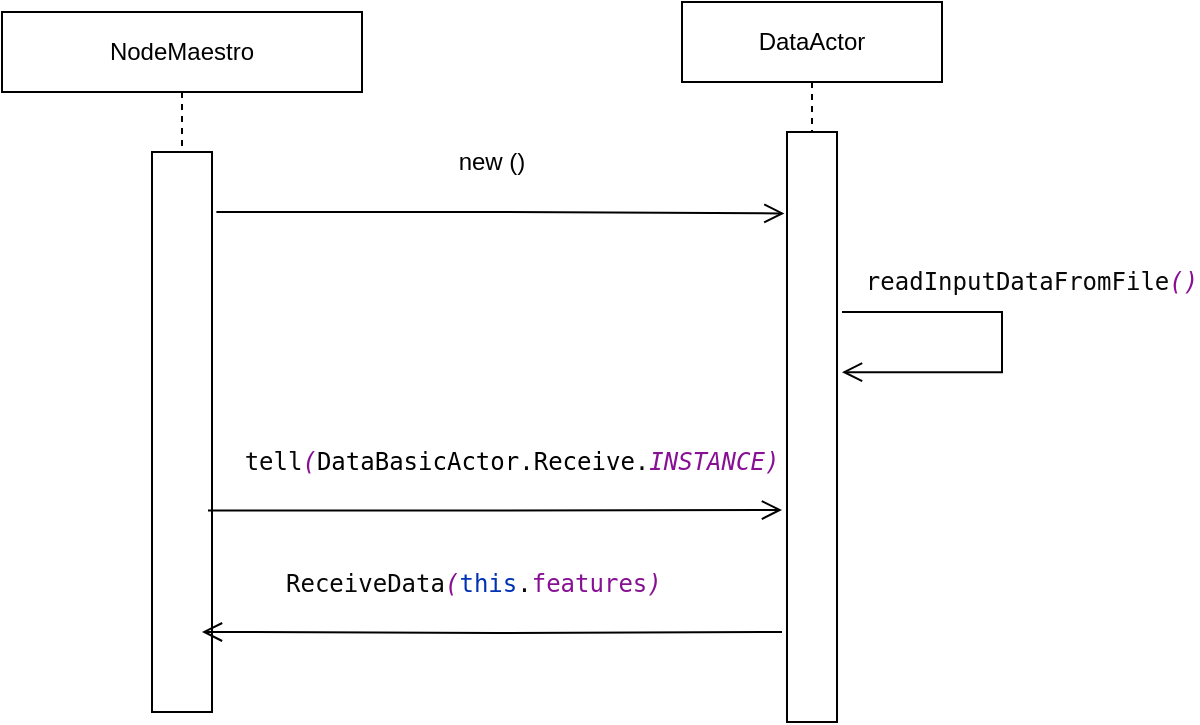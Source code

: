 <mxfile version="15.8.3" type="github" pages="2">
  <diagram id="EorXiluEMZ3hzcTYk0SU" name="Page-1">
    <mxGraphModel dx="1038" dy="537" grid="1" gridSize="10" guides="1" tooltips="1" connect="1" arrows="1" fold="1" page="1" pageScale="1" pageWidth="850" pageHeight="1100" math="0" shadow="0">
      <root>
        <mxCell id="0" />
        <mxCell id="1" parent="0" />
        <mxCell id="1WqTf5ITQsHH9g8UzVGI-1" value="NodeMaestro" style="shape=umlLifeline;perimeter=lifelinePerimeter;whiteSpace=wrap;html=1;container=1;collapsible=0;recursiveResize=0;outlineConnect=0;" parent="1" vertex="1">
          <mxGeometry x="110" y="100" width="180" height="350" as="geometry" />
        </mxCell>
        <mxCell id="1WqTf5ITQsHH9g8UzVGI-3" value="" style="rounded=0;whiteSpace=wrap;html=1;" parent="1WqTf5ITQsHH9g8UzVGI-1" vertex="1">
          <mxGeometry x="75" y="70" width="30" height="280" as="geometry" />
        </mxCell>
        <mxCell id="1WqTf5ITQsHH9g8UzVGI-5" value="new ()" style="text;html=1;strokeColor=none;fillColor=none;align=center;verticalAlign=middle;whiteSpace=wrap;rounded=0;" parent="1" vertex="1">
          <mxGeometry x="280" y="160" width="150" height="30" as="geometry" />
        </mxCell>
        <mxCell id="1WqTf5ITQsHH9g8UzVGI-12" value="&lt;pre style=&quot;background-color: #ffffff ; color: #080808 ; font-family: &amp;#34;jetbrains mono&amp;#34; , monospace ; font-size: 9 8pt&quot;&gt;readInputDataFromFile&lt;span style=&quot;color: #871094 ; font-style: italic&quot;&gt;()&lt;/span&gt;&lt;/pre&gt;" style="text;html=1;strokeColor=none;fillColor=none;align=center;verticalAlign=middle;whiteSpace=wrap;rounded=0;" parent="1" vertex="1">
          <mxGeometry x="580" y="220" width="90" height="30" as="geometry" />
        </mxCell>
        <mxCell id="1WqTf5ITQsHH9g8UzVGI-2" value="DataActor" style="shape=umlLifeline;perimeter=lifelinePerimeter;whiteSpace=wrap;html=1;container=1;collapsible=0;recursiveResize=0;outlineConnect=0;" parent="1" vertex="1">
          <mxGeometry x="450" y="95" width="130" height="360" as="geometry" />
        </mxCell>
        <mxCell id="1WqTf5ITQsHH9g8UzVGI-6" value="" style="rounded=0;whiteSpace=wrap;html=1;" parent="1WqTf5ITQsHH9g8UzVGI-2" vertex="1">
          <mxGeometry x="52.5" y="65" width="25" height="295" as="geometry" />
        </mxCell>
        <mxCell id="h6KFuVct0Uvnr5w44c7J-2" value="" style="edgeStyle=orthogonalEdgeStyle;html=1;verticalAlign=bottom;endArrow=open;endSize=8;strokeColor=#000000;rounded=0;exitX=1.1;exitY=0.305;exitDx=0;exitDy=0;exitPerimeter=0;entryX=1.1;entryY=0.407;entryDx=0;entryDy=0;entryPerimeter=0;" edge="1" parent="1WqTf5ITQsHH9g8UzVGI-2" source="1WqTf5ITQsHH9g8UzVGI-6" target="1WqTf5ITQsHH9g8UzVGI-6">
          <mxGeometry relative="1" as="geometry">
            <mxPoint x="130" y="185" as="targetPoint" />
            <mxPoint x="130" y="155" as="sourcePoint" />
            <Array as="points">
              <mxPoint x="160" y="155" />
              <mxPoint x="160" y="185" />
            </Array>
          </mxGeometry>
        </mxCell>
        <mxCell id="1WqTf5ITQsHH9g8UzVGI-8" value="&lt;pre style=&quot;background-color: #ffffff ; color: #080808 ; font-family: &amp;#34;jetbrains mono&amp;#34; , monospace ; font-size: 9 8pt&quot;&gt;tell&lt;span style=&quot;color: #871094 ; font-style: italic&quot;&gt;(&lt;/span&gt;&lt;span style=&quot;color: #000000&quot;&gt;DataBasicActor&lt;/span&gt;.&lt;span style=&quot;color: #000000&quot;&gt;Receive&lt;/span&gt;.&lt;span style=&quot;color: #871094 ; font-style: italic&quot;&gt;INSTANCE)&lt;/span&gt;&lt;/pre&gt;" style="text;html=1;strokeColor=none;fillColor=none;align=center;verticalAlign=middle;whiteSpace=wrap;rounded=0;" parent="1" vertex="1">
          <mxGeometry x="290" y="310" width="150" height="30" as="geometry" />
        </mxCell>
        <mxCell id="1WqTf5ITQsHH9g8UzVGI-19" value="&lt;pre style=&quot;background-color: #ffffff ; color: #080808 ; font-family: &amp;quot;jetbrains mono&amp;quot; , monospace ; font-size: 9 8pt&quot;&gt;ReceiveData&lt;span style=&quot;color: #871094 ; font-style: italic&quot;&gt;(&lt;/span&gt;&lt;span style=&quot;color: #0033b3&quot;&gt;this&lt;/span&gt;.&lt;span style=&quot;color: #871094&quot;&gt;features&lt;/span&gt;&lt;span style=&quot;color: #871094 ; font-style: italic&quot;&gt;)&lt;/span&gt;&lt;/pre&gt;" style="text;whiteSpace=wrap;html=1;" parent="1" vertex="1">
          <mxGeometry x="250" y="360" width="210" height="50" as="geometry" />
        </mxCell>
        <mxCell id="h6KFuVct0Uvnr5w44c7J-3" value="" style="edgeStyle=orthogonalEdgeStyle;html=1;verticalAlign=bottom;endArrow=open;endSize=8;strokeColor=#000000;rounded=0;exitX=1.073;exitY=0.107;exitDx=0;exitDy=0;exitPerimeter=0;entryX=-0.052;entryY=0.138;entryDx=0;entryDy=0;entryPerimeter=0;" edge="1" parent="1" source="1WqTf5ITQsHH9g8UzVGI-3" target="1WqTf5ITQsHH9g8UzVGI-6">
          <mxGeometry relative="1" as="geometry">
            <mxPoint x="400" y="200" as="targetPoint" />
            <mxPoint x="260" y="220" as="sourcePoint" />
            <Array as="points" />
          </mxGeometry>
        </mxCell>
        <mxCell id="h6KFuVct0Uvnr5w44c7J-4" value="" style="edgeStyle=orthogonalEdgeStyle;html=1;verticalAlign=bottom;endArrow=open;endSize=8;strokeColor=#000000;rounded=0;exitX=1.073;exitY=0.107;exitDx=0;exitDy=0;exitPerimeter=0;" edge="1" parent="1">
          <mxGeometry relative="1" as="geometry">
            <mxPoint x="500" y="349" as="targetPoint" />
            <mxPoint x="213.0" y="349.26" as="sourcePoint" />
            <Array as="points">
              <mxPoint x="360" y="349" />
            </Array>
          </mxGeometry>
        </mxCell>
        <mxCell id="h6KFuVct0Uvnr5w44c7J-5" value="" style="edgeStyle=orthogonalEdgeStyle;html=1;verticalAlign=bottom;endArrow=open;endSize=8;strokeColor=#000000;rounded=0;entryX=0.833;entryY=0.857;entryDx=0;entryDy=0;entryPerimeter=0;" edge="1" parent="1" target="1WqTf5ITQsHH9g8UzVGI-3">
          <mxGeometry relative="1" as="geometry">
            <mxPoint x="508.5" y="410" as="targetPoint" />
            <mxPoint x="500" y="410" as="sourcePoint" />
            <Array as="points" />
          </mxGeometry>
        </mxCell>
      </root>
    </mxGraphModel>
  </diagram>
  <diagram id="5UNDVopie1n6Jd9Wf1_p" name="Page-2">
    <mxGraphModel dx="1038" dy="564" grid="1" gridSize="10" guides="1" tooltips="1" connect="1" arrows="1" fold="1" page="1" pageScale="1" pageWidth="850" pageHeight="1100" math="0" shadow="0">
      <root>
        <mxCell id="dO7-yK-s0JSW9h0dwuIl-0" />
        <mxCell id="dO7-yK-s0JSW9h0dwuIl-1" parent="dO7-yK-s0JSW9h0dwuIl-0" />
      </root>
    </mxGraphModel>
  </diagram>
</mxfile>

